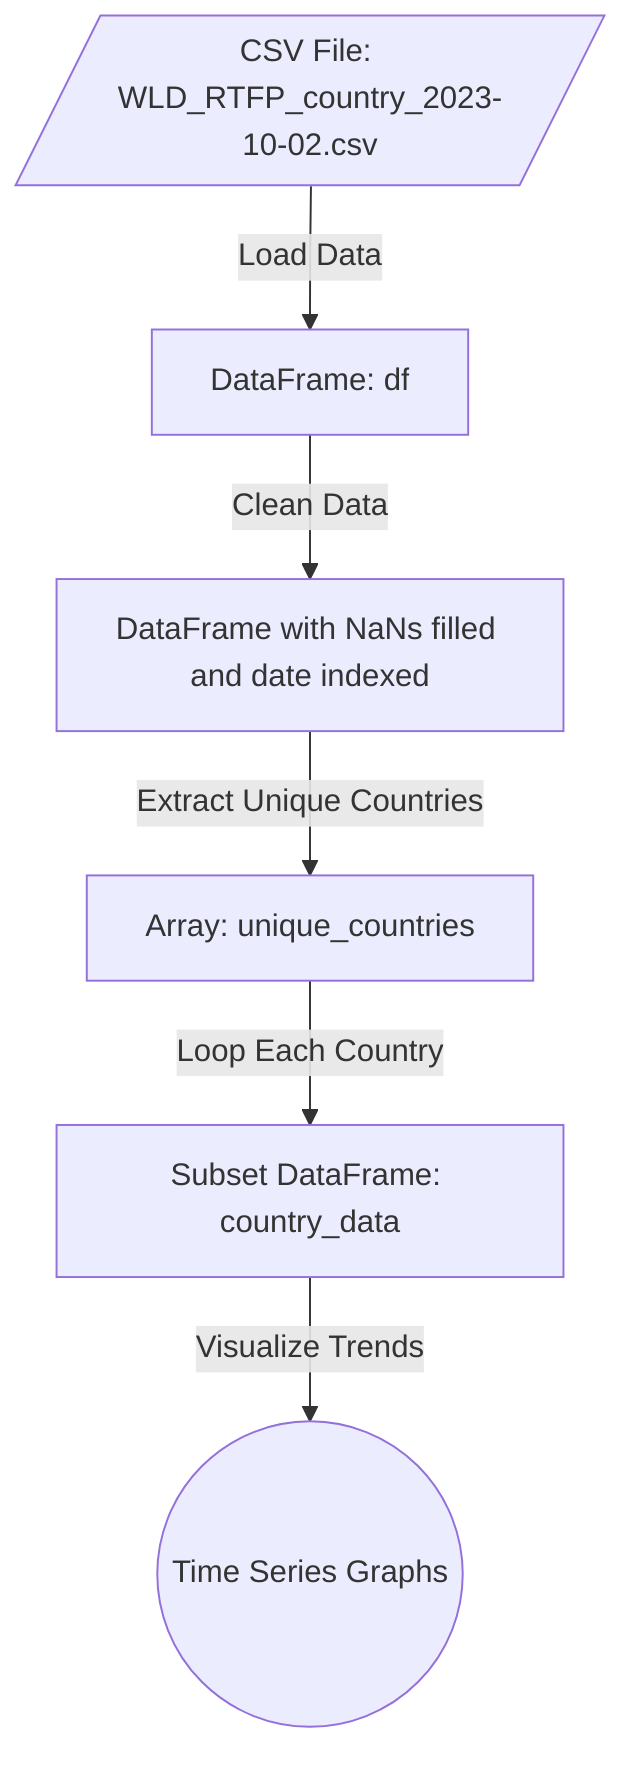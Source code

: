 flowchart TD
    A[/CSV File: WLD_RTFP_country_2023-10-02.csv/] -->|Load Data| B[DataFrame: df]
    B -->|Clean Data| C[DataFrame with NaNs filled and date indexed]
    C -->|Extract Unique Countries| D[Array: unique_countries]
    D -->|Loop Each Country| E[Subset DataFrame: country_data]
    E -->|Visualize Trends| F((Time Series Graphs))

    %% Nodes explanations
    %% A: This node represents the CSV file being loaded, which includes monthly food price data.
    %% B: This node is the initial DataFrame (df) containing raw data from the CSV.
    %% C: Represents the cleaned DataFrame with NaN values filled and date set as the index.
    %% D: This contains unique country names extracted from the DataFrame df.
    %% E: Represents data subset for each country, facilitated by looping through unique countries.
    %% F: Visualizes price trends and inflation using time series graphs.